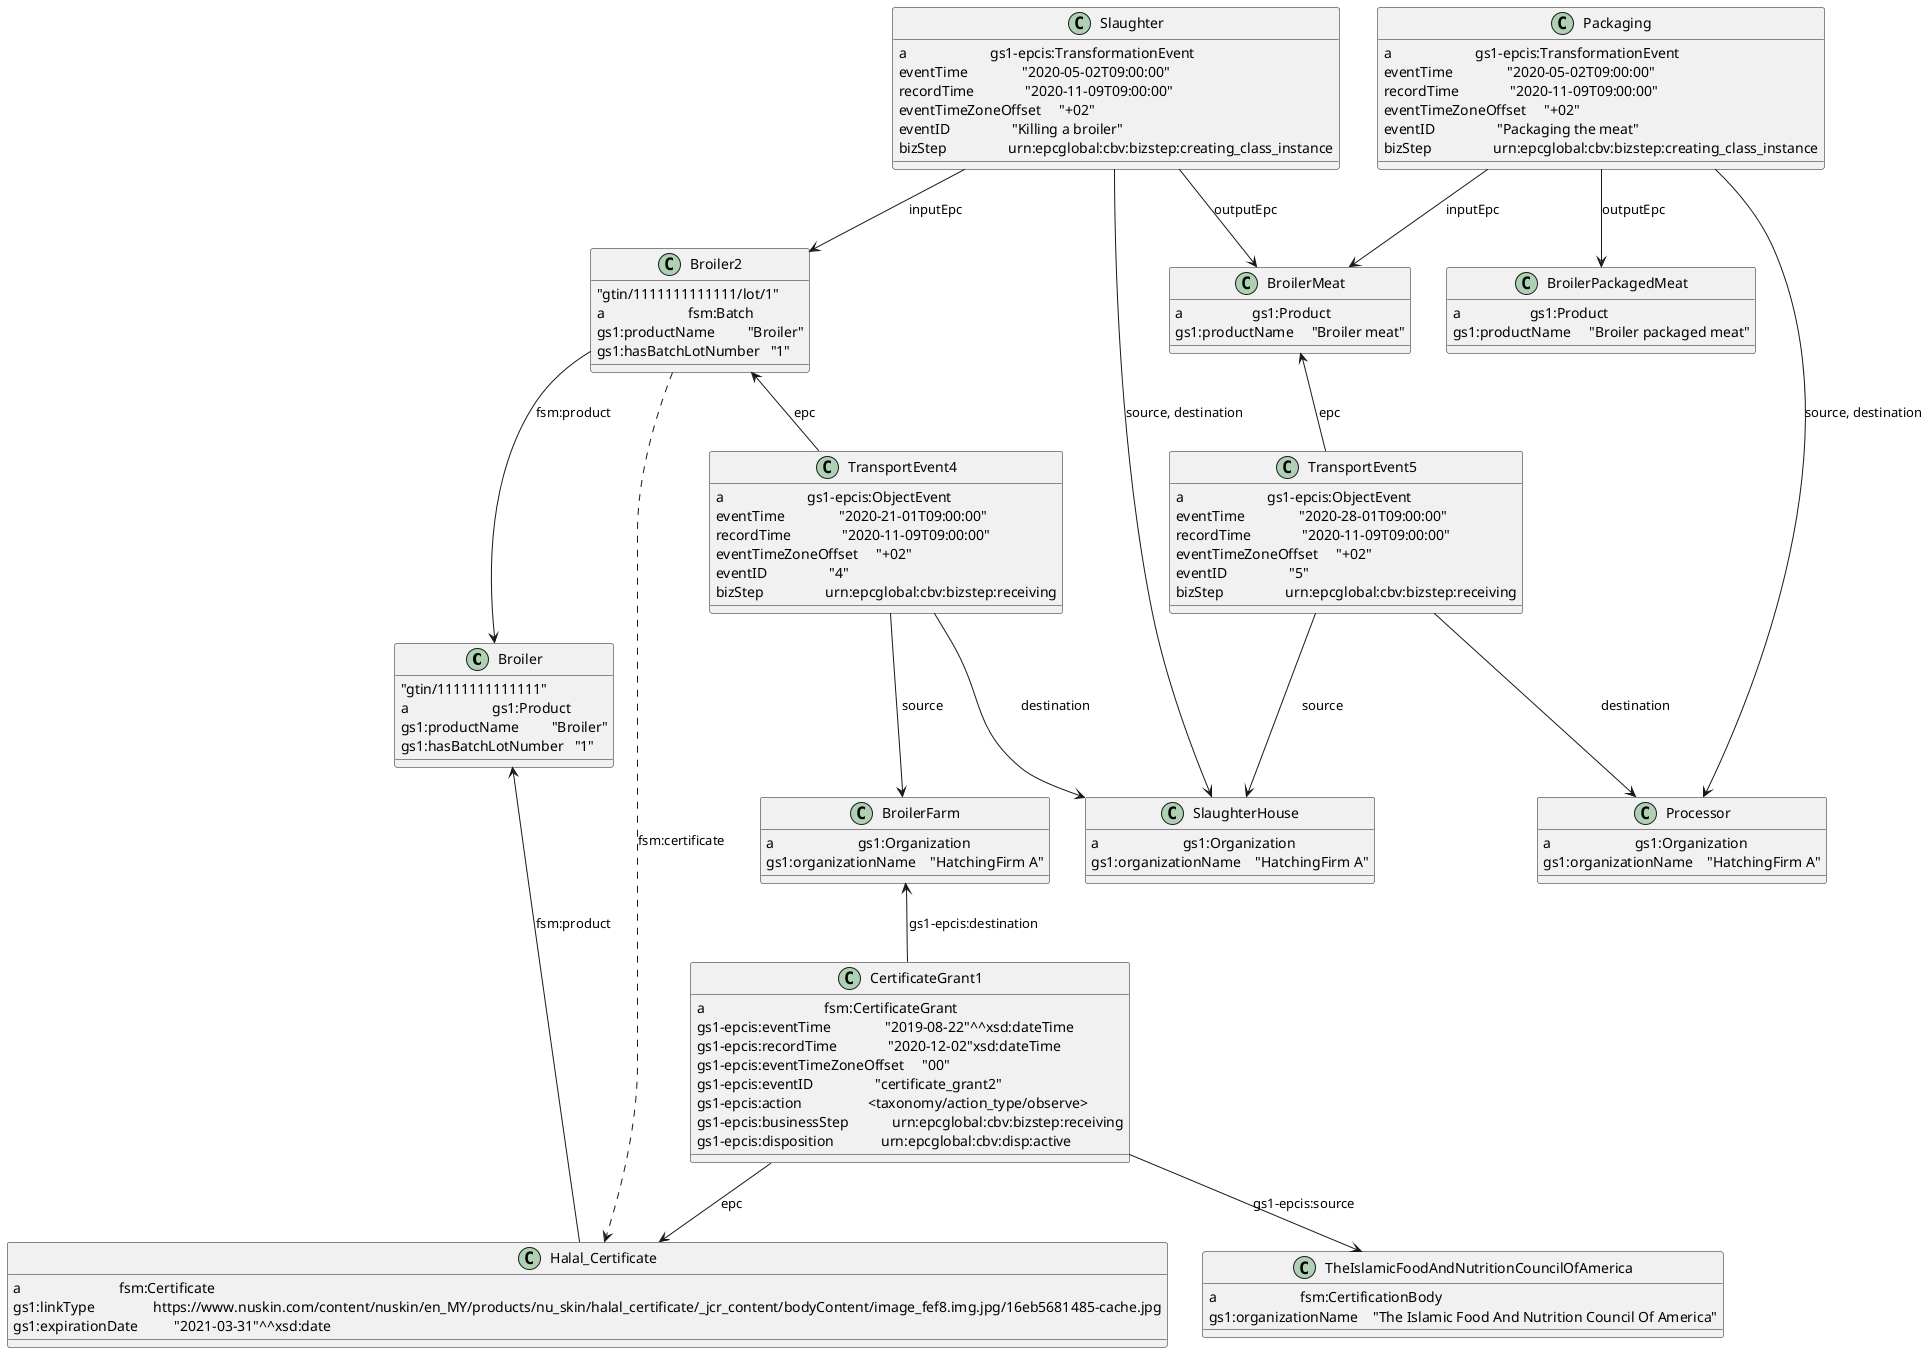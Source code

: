 @startuml
class Broiler {
    "gtin/1111111111111"
    a                       gs1:Product
    gs1:productName         "Broiler"
    gs1:hasBatchLotNumber   "1"
}

class Broiler2 {
    "gtin/1111111111111/lot/1"
    a                       fsm:Batch
    gs1:productName         "Broiler"
    gs1:hasBatchLotNumber   "1"
}


class BroilerMeat {
    a                   gs1:Product
    gs1:productName     "Broiler meat"
}

class BroilerPackagedMeat {
    a                   gs1:Product
    gs1:productName     "Broiler packaged meat"
}


class BroilerFarm {
    a                       gs1:Organization
    gs1:organizationName    "HatchingFirm A"
}

class SlaughterHouse {
    a                       gs1:Organization
    gs1:organizationName    "HatchingFirm A"
}

class Processor {
    a                       gs1:Organization
    gs1:organizationName    "HatchingFirm A"
}

class Slaughter {
    a                       gs1-epcis:TransformationEvent
    eventTime               "2020-05-02T09:00:00"
    recordTime              "2020-11-09T09:00:00"
    eventTimeZoneOffset     "+02"
    eventID                 "Killing a broiler" 
    bizStep                 urn:epcglobal:cbv:bizstep:creating_class_instance
}

class Packaging {
    a                       gs1-epcis:TransformationEvent
    eventTime               "2020-05-02T09:00:00"
    recordTime              "2020-11-09T09:00:00"
    eventTimeZoneOffset     "+02"
    eventID                 "Packaging the meat" 
    bizStep                 urn:epcglobal:cbv:bizstep:creating_class_instance
}

class TransportEvent4 {
    a                       gs1-epcis:ObjectEvent
    eventTime               "2020-21-01T09:00:00"
    recordTime              "2020-11-09T09:00:00"
    eventTimeZoneOffset     "+02"
    eventID                 "4" 
    bizStep                 urn:epcglobal:cbv:bizstep:receiving 
}

class TransportEvent5 {
    a                       gs1-epcis:ObjectEvent
    eventTime               "2020-28-01T09:00:00"
    recordTime              "2020-11-09T09:00:00"
    eventTimeZoneOffset     "+02"
    eventID                 "5" 
    bizStep                 urn:epcglobal:cbv:bizstep:receiving 
}

TransportEvent4 --> BroilerFarm : source
TransportEvent4 --> SlaughterHouse : destination
TransportEvent4 -up-> Broiler2 : epc

Slaughter --> SlaughterHouse : source, destination
Slaughter --> Broiler2 : inputEpc
Slaughter --> BroilerMeat : outputEpc

TransportEvent5 --> SlaughterHouse : source
TransportEvent5 --> Processor : destination
TransportEvent5 -up-> BroilerMeat : epc

Packaging --> Processor : source, destination
Packaging --> BroilerMeat : inputEpc
Packaging --> BroilerPackagedMeat : outputEpc

class CertificateGrant1 {
    a                                 fsm:CertificateGrant
    gs1-epcis:eventTime               "2019-08-22"^^xsd:dateTime
    gs1-epcis:recordTime              "2020-12-02"xsd:dateTime
    gs1-epcis:eventTimeZoneOffset     "00"
    gs1-epcis:eventID                 "certificate_grant2"
    gs1-epcis:action                  <taxonomy/action_type/observe>
    gs1-epcis:businessStep            urn:epcglobal:cbv:bizstep:receiving
    gs1-epcis:disposition             urn:epcglobal:cbv:disp:active 
}

class TheIslamicFoodAndNutritionCouncilOfAmerica {
    a                       fsm:CertificationBody
    gs1:organizationName    "The Islamic Food And Nutrition Council Of America"
}

class Halal_Certificate {
    a                           fsm:Certificate
    gs1:linkType                https://www.nuskin.com/content/nuskin/en_MY/products/nu_skin/halal_certificate/_jcr_content/bodyContent/image_fef8.img.jpg/16eb5681485-cache.jpg 
    gs1:expirationDate          "2021-03-31"^^xsd:date
}


CertificateGrant1 -up-> BroilerFarm : gs1-epcis:destination
CertificateGrant1 --> TheIslamicFoodAndNutritionCouncilOfAmerica : gs1-epcis:source
CertificateGrant1 --> Halal_Certificate : epc
Halal_Certificate -up-> Broiler : fsm:product
Broiler2 --> Broiler : fsm:product
Broiler2 -[dashed]-> Halal_Certificate : fsm:certificate

@enduml